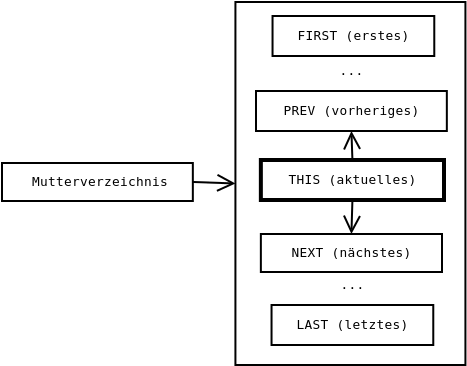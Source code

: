 <?xml version="1.0"?>
<diagram xmlns:dia="http://www.lysator.liu.se/~alla/dia/">
  <diagramdata>
    <attribute name="background">
      <color val="#ffffff"/>
    </attribute>
    <attribute name="paper">
      <composite type="paper">
        <attribute name="name">
          <string>#A4#</string>
        </attribute>
        <attribute name="tmargin">
          <real val="2.82"/>
        </attribute>
        <attribute name="bmargin">
          <real val="2.82"/>
        </attribute>
        <attribute name="lmargin">
          <real val="2.82"/>
        </attribute>
        <attribute name="rmargin">
          <real val="2.82"/>
        </attribute>
        <attribute name="is_portrait">
          <boolean val="true"/>
        </attribute>
        <attribute name="scaling">
          <real val="1"/>
        </attribute>
        <attribute name="fitto">
          <boolean val="false"/>
        </attribute>
      </composite>
    </attribute>
    <attribute name="grid">
      <composite type="grid">
        <attribute name="width_x">
          <real val="1"/>
        </attribute>
        <attribute name="width_y">
          <real val="1"/>
        </attribute>
        <attribute name="visible_x">
          <int val="1"/>
        </attribute>
        <attribute name="visible_y">
          <int val="1"/>
        </attribute>
      </composite>
    </attribute>
    <attribute name="guides">
      <composite type="guides">
        <attribute name="hguides"/>
        <attribute name="vguides"/>
      </composite>
    </attribute>
  </diagramdata>
  <layer name="Background" visible="true">
    <object type="Standard - Box" version="0" id="O0">
      <attribute name="obj_pos">
        <point val="12.4,0.75"/>
      </attribute>
      <attribute name="obj_bb">
        <rectangle val="12.35,0.7;23.95,18.95"/>
      </attribute>
      <attribute name="elem_corner">
        <point val="12.4,0.75"/>
      </attribute>
      <attribute name="elem_width">
        <real val="11.5"/>
      </attribute>
      <attribute name="elem_height">
        <real val="18.15"/>
      </attribute>
      <attribute name="show_background">
        <boolean val="true"/>
      </attribute>
    </object>
    <object type="Flowchart - Box" version="0" id="O1">
      <attribute name="obj_pos">
        <point val="0.729,8.8"/>
      </attribute>
      <attribute name="obj_bb">
        <rectangle val="0.679,8.75;10.321,10.75"/>
      </attribute>
      <attribute name="elem_corner">
        <point val="0.729,8.8"/>
      </attribute>
      <attribute name="elem_width">
        <real val="9.542"/>
      </attribute>
      <attribute name="elem_height">
        <real val="1.9"/>
      </attribute>
      <attribute name="show_background">
        <boolean val="true"/>
      </attribute>
      <attribute name="padding">
        <real val="0.5"/>
      </attribute>
      <attribute name="text">
        <composite type="text">
          <attribute name="string">
            <string>#Mutterverzeichnis#</string>
          </attribute>
          <attribute name="font">
            <font name="Courier"/>
          </attribute>
          <attribute name="height">
            <real val="0.8"/>
          </attribute>
          <attribute name="pos">
            <point val="5.5,9.945"/>
          </attribute>
          <attribute name="color">
            <color val="#000000"/>
          </attribute>
          <attribute name="alignment">
            <enum val="1"/>
          </attribute>
        </composite>
      </attribute>
    </object>
    <object type="Flowchart - Box" version="0" id="O2">
      <attribute name="obj_pos">
        <point val="13.429,5.2"/>
      </attribute>
      <attribute name="obj_bb">
        <rectangle val="13.379,5.15;23.021,7.25"/>
      </attribute>
      <attribute name="elem_corner">
        <point val="13.429,5.2"/>
      </attribute>
      <attribute name="elem_width">
        <real val="9.542"/>
      </attribute>
      <attribute name="elem_height">
        <real val="2"/>
      </attribute>
      <attribute name="show_background">
        <boolean val="true"/>
      </attribute>
      <attribute name="padding">
        <real val="0.5"/>
      </attribute>
      <attribute name="text">
        <composite type="text">
          <attribute name="string">
            <string>#PREV (vorheriges)#</string>
          </attribute>
          <attribute name="font">
            <font name="Courier"/>
          </attribute>
          <attribute name="height">
            <real val="0.8"/>
          </attribute>
          <attribute name="pos">
            <point val="18.2,6.395"/>
          </attribute>
          <attribute name="color">
            <color val="#000000"/>
          </attribute>
          <attribute name="alignment">
            <enum val="1"/>
          </attribute>
        </composite>
      </attribute>
    </object>
    <object type="Flowchart - Box" version="0" id="O3">
      <attribute name="obj_pos">
        <point val="13.672,8.65"/>
      </attribute>
      <attribute name="obj_bb">
        <rectangle val="13.572,8.55;22.928,10.75"/>
      </attribute>
      <attribute name="elem_corner">
        <point val="13.672,8.65"/>
      </attribute>
      <attribute name="elem_width">
        <real val="9.157"/>
      </attribute>
      <attribute name="elem_height">
        <real val="2"/>
      </attribute>
      <attribute name="border_width">
        <real val="0.2"/>
      </attribute>
      <attribute name="show_background">
        <boolean val="true"/>
      </attribute>
      <attribute name="padding">
        <real val="0.5"/>
      </attribute>
      <attribute name="text">
        <composite type="text">
          <attribute name="string">
            <string>#THIS (aktuelles)#</string>
          </attribute>
          <attribute name="font">
            <font name="Courier"/>
          </attribute>
          <attribute name="height">
            <real val="0.8"/>
          </attribute>
          <attribute name="pos">
            <point val="18.25,9.845"/>
          </attribute>
          <attribute name="color">
            <color val="#000000"/>
          </attribute>
          <attribute name="alignment">
            <enum val="1"/>
          </attribute>
        </composite>
      </attribute>
    </object>
    <object type="Flowchart - Box" version="0" id="O4">
      <attribute name="obj_pos">
        <point val="13.672,12.35"/>
      </attribute>
      <attribute name="obj_bb">
        <rectangle val="13.622,12.3;22.778,14.3"/>
      </attribute>
      <attribute name="elem_corner">
        <point val="13.672,12.35"/>
      </attribute>
      <attribute name="elem_width">
        <real val="9.057"/>
      </attribute>
      <attribute name="elem_height">
        <real val="1.9"/>
      </attribute>
      <attribute name="show_background">
        <boolean val="true"/>
      </attribute>
      <attribute name="padding">
        <real val="0.5"/>
      </attribute>
      <attribute name="text">
        <composite type="text">
          <attribute name="string">
            <string>#NEXT (n&#228;chstes)#</string>
          </attribute>
          <attribute name="font">
            <font name="Courier"/>
          </attribute>
          <attribute name="height">
            <real val="0.8"/>
          </attribute>
          <attribute name="pos">
            <point val="18.2,13.495"/>
          </attribute>
          <attribute name="color">
            <color val="#000000"/>
          </attribute>
          <attribute name="alignment">
            <enum val="1"/>
          </attribute>
        </composite>
      </attribute>
    </object>
    <object type="Standard - Line" version="0" id="O5">
      <attribute name="obj_pos">
        <point val="18.25,8.65"/>
      </attribute>
      <attribute name="obj_bb">
        <rectangle val="17.35,6.35;19.1,9.5"/>
      </attribute>
      <attribute name="conn_endpoints">
        <point val="18.25,8.65"/>
        <point val="18.2,7.2"/>
      </attribute>
      <attribute name="numcp">
        <int val="1"/>
      </attribute>
      <attribute name="line_width">
        <real val="0.1"/>
      </attribute>
      <attribute name="end_arrow">
        <enum val="1"/>
      </attribute>
      <attribute name="end_arrow_length">
        <real val="0.8"/>
      </attribute>
      <attribute name="end_arrow_width">
        <real val="0.8"/>
      </attribute>
      <connections>
        <connection handle="0" to="O3" connection="2"/>
        <connection handle="1" to="O2" connection="13"/>
      </connections>
    </object>
    <object type="Standard - Line" version="0" id="O6">
      <attribute name="obj_pos">
        <point val="18.25,10.65"/>
      </attribute>
      <attribute name="obj_bb">
        <rectangle val="17.35,9.8;19.1,13.2"/>
      </attribute>
      <attribute name="conn_endpoints">
        <point val="18.25,10.65"/>
        <point val="18.2,12.35"/>
      </attribute>
      <attribute name="numcp">
        <int val="1"/>
      </attribute>
      <attribute name="line_width">
        <real val="0.1"/>
      </attribute>
      <attribute name="end_arrow">
        <enum val="1"/>
      </attribute>
      <attribute name="end_arrow_length">
        <real val="0.8"/>
      </attribute>
      <attribute name="end_arrow_width">
        <real val="0.8"/>
      </attribute>
      <connections>
        <connection handle="0" to="O3" connection="13"/>
        <connection handle="1" to="O4" connection="2"/>
      </connections>
    </object>
    <object type="Flowchart - Box" version="0" id="O7">
      <attribute name="obj_pos">
        <point val="14.206,15.9"/>
      </attribute>
      <attribute name="obj_bb">
        <rectangle val="14.156,15.85;22.344,17.95"/>
      </attribute>
      <attribute name="elem_corner">
        <point val="14.206,15.9"/>
      </attribute>
      <attribute name="elem_width">
        <real val="8.087"/>
      </attribute>
      <attribute name="elem_height">
        <real val="2"/>
      </attribute>
      <attribute name="show_background">
        <boolean val="true"/>
      </attribute>
      <attribute name="padding">
        <real val="0.5"/>
      </attribute>
      <attribute name="text">
        <composite type="text">
          <attribute name="string">
            <string>#LAST (letztes)#</string>
          </attribute>
          <attribute name="font">
            <font name="Courier"/>
          </attribute>
          <attribute name="height">
            <real val="0.8"/>
          </attribute>
          <attribute name="pos">
            <point val="18.25,17.095"/>
          </attribute>
          <attribute name="color">
            <color val="#000000"/>
          </attribute>
          <attribute name="alignment">
            <enum val="1"/>
          </attribute>
        </composite>
      </attribute>
    </object>
    <object type="Standard - Text" version="0" id="O8">
      <attribute name="obj_pos">
        <point val="18.25,15.1"/>
      </attribute>
      <attribute name="obj_bb">
        <rectangle val="17.423,14.505;19.077,15.305"/>
      </attribute>
      <attribute name="text">
        <composite type="text">
          <attribute name="string">
            <string>#...#</string>
          </attribute>
          <attribute name="font">
            <font name="Courier"/>
          </attribute>
          <attribute name="height">
            <real val="0.8"/>
          </attribute>
          <attribute name="pos">
            <point val="18.25,15.1"/>
          </attribute>
          <attribute name="color">
            <color val="#000000"/>
          </attribute>
          <attribute name="alignment">
            <enum val="1"/>
          </attribute>
        </composite>
      </attribute>
    </object>
    <object type="Standard - Line" version="0" id="O9">
      <attribute name="obj_pos">
        <point val="10.271,9.75"/>
      </attribute>
      <attribute name="obj_bb">
        <rectangle val="9.421,8.9;13.25,10.675"/>
      </attribute>
      <attribute name="conn_endpoints">
        <point val="10.271,9.75"/>
        <point val="12.4,9.825"/>
      </attribute>
      <attribute name="numcp">
        <int val="1"/>
      </attribute>
      <attribute name="line_width">
        <real val="0.1"/>
      </attribute>
      <attribute name="end_arrow">
        <enum val="1"/>
      </attribute>
      <attribute name="end_arrow_length">
        <real val="0.8"/>
      </attribute>
      <attribute name="end_arrow_width">
        <real val="0.8"/>
      </attribute>
      <connections>
        <connection handle="0" to="O1" connection="8"/>
        <connection handle="1" to="O0" connection="3"/>
      </connections>
    </object>
    <object type="Flowchart - Box" version="0" id="O10">
      <attribute name="obj_pos">
        <point val="14.256,1.45"/>
      </attribute>
      <attribute name="obj_bb">
        <rectangle val="14.206,1.4;22.394,3.5"/>
      </attribute>
      <attribute name="elem_corner">
        <point val="14.256,1.45"/>
      </attribute>
      <attribute name="elem_width">
        <real val="8.087"/>
      </attribute>
      <attribute name="elem_height">
        <real val="2"/>
      </attribute>
      <attribute name="show_background">
        <boolean val="true"/>
      </attribute>
      <attribute name="padding">
        <real val="0.5"/>
      </attribute>
      <attribute name="text">
        <composite type="text">
          <attribute name="string">
            <string>#FIRST (erstes)#</string>
          </attribute>
          <attribute name="font">
            <font name="Courier"/>
          </attribute>
          <attribute name="height">
            <real val="0.8"/>
          </attribute>
          <attribute name="pos">
            <point val="18.3,2.645"/>
          </attribute>
          <attribute name="color">
            <color val="#000000"/>
          </attribute>
          <attribute name="alignment">
            <enum val="1"/>
          </attribute>
        </composite>
      </attribute>
    </object>
    <object type="Standard - Text" version="0" id="O11">
      <attribute name="obj_pos">
        <point val="18.2,4.4"/>
      </attribute>
      <attribute name="obj_bb">
        <rectangle val="17.373,3.805;19.027,4.605"/>
      </attribute>
      <attribute name="text">
        <composite type="text">
          <attribute name="string">
            <string>#...#</string>
          </attribute>
          <attribute name="font">
            <font name="Courier"/>
          </attribute>
          <attribute name="height">
            <real val="0.8"/>
          </attribute>
          <attribute name="pos">
            <point val="18.2,4.4"/>
          </attribute>
          <attribute name="color">
            <color val="#000000"/>
          </attribute>
          <attribute name="alignment">
            <enum val="1"/>
          </attribute>
        </composite>
      </attribute>
    </object>
  </layer>
</diagram>
